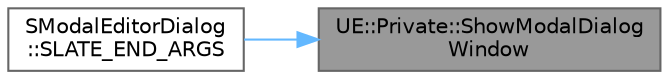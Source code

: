 digraph "UE::Private::ShowModalDialogWindow"
{
 // INTERACTIVE_SVG=YES
 // LATEX_PDF_SIZE
  bgcolor="transparent";
  edge [fontname=Helvetica,fontsize=10,labelfontname=Helvetica,labelfontsize=10];
  node [fontname=Helvetica,fontsize=10,shape=box,height=0.2,width=0.4];
  rankdir="RL";
  Node1 [id="Node000001",label="UE::Private::ShowModalDialog\lWindow",height=0.2,width=0.4,color="gray40", fillcolor="grey60", style="filled", fontcolor="black",tooltip=" "];
  Node1 -> Node2 [id="edge1_Node000001_Node000002",dir="back",color="steelblue1",style="solid",tooltip=" "];
  Node2 [id="Node000002",label="SModalEditorDialog\l::SLATE_END_ARGS",height=0.2,width=0.4,color="grey40", fillcolor="white", style="filled",URL="$dd/d80/classSModalEditorDialog.html#a232c01bf78d0de26ad35d9cecc773638",tooltip=" "];
}
